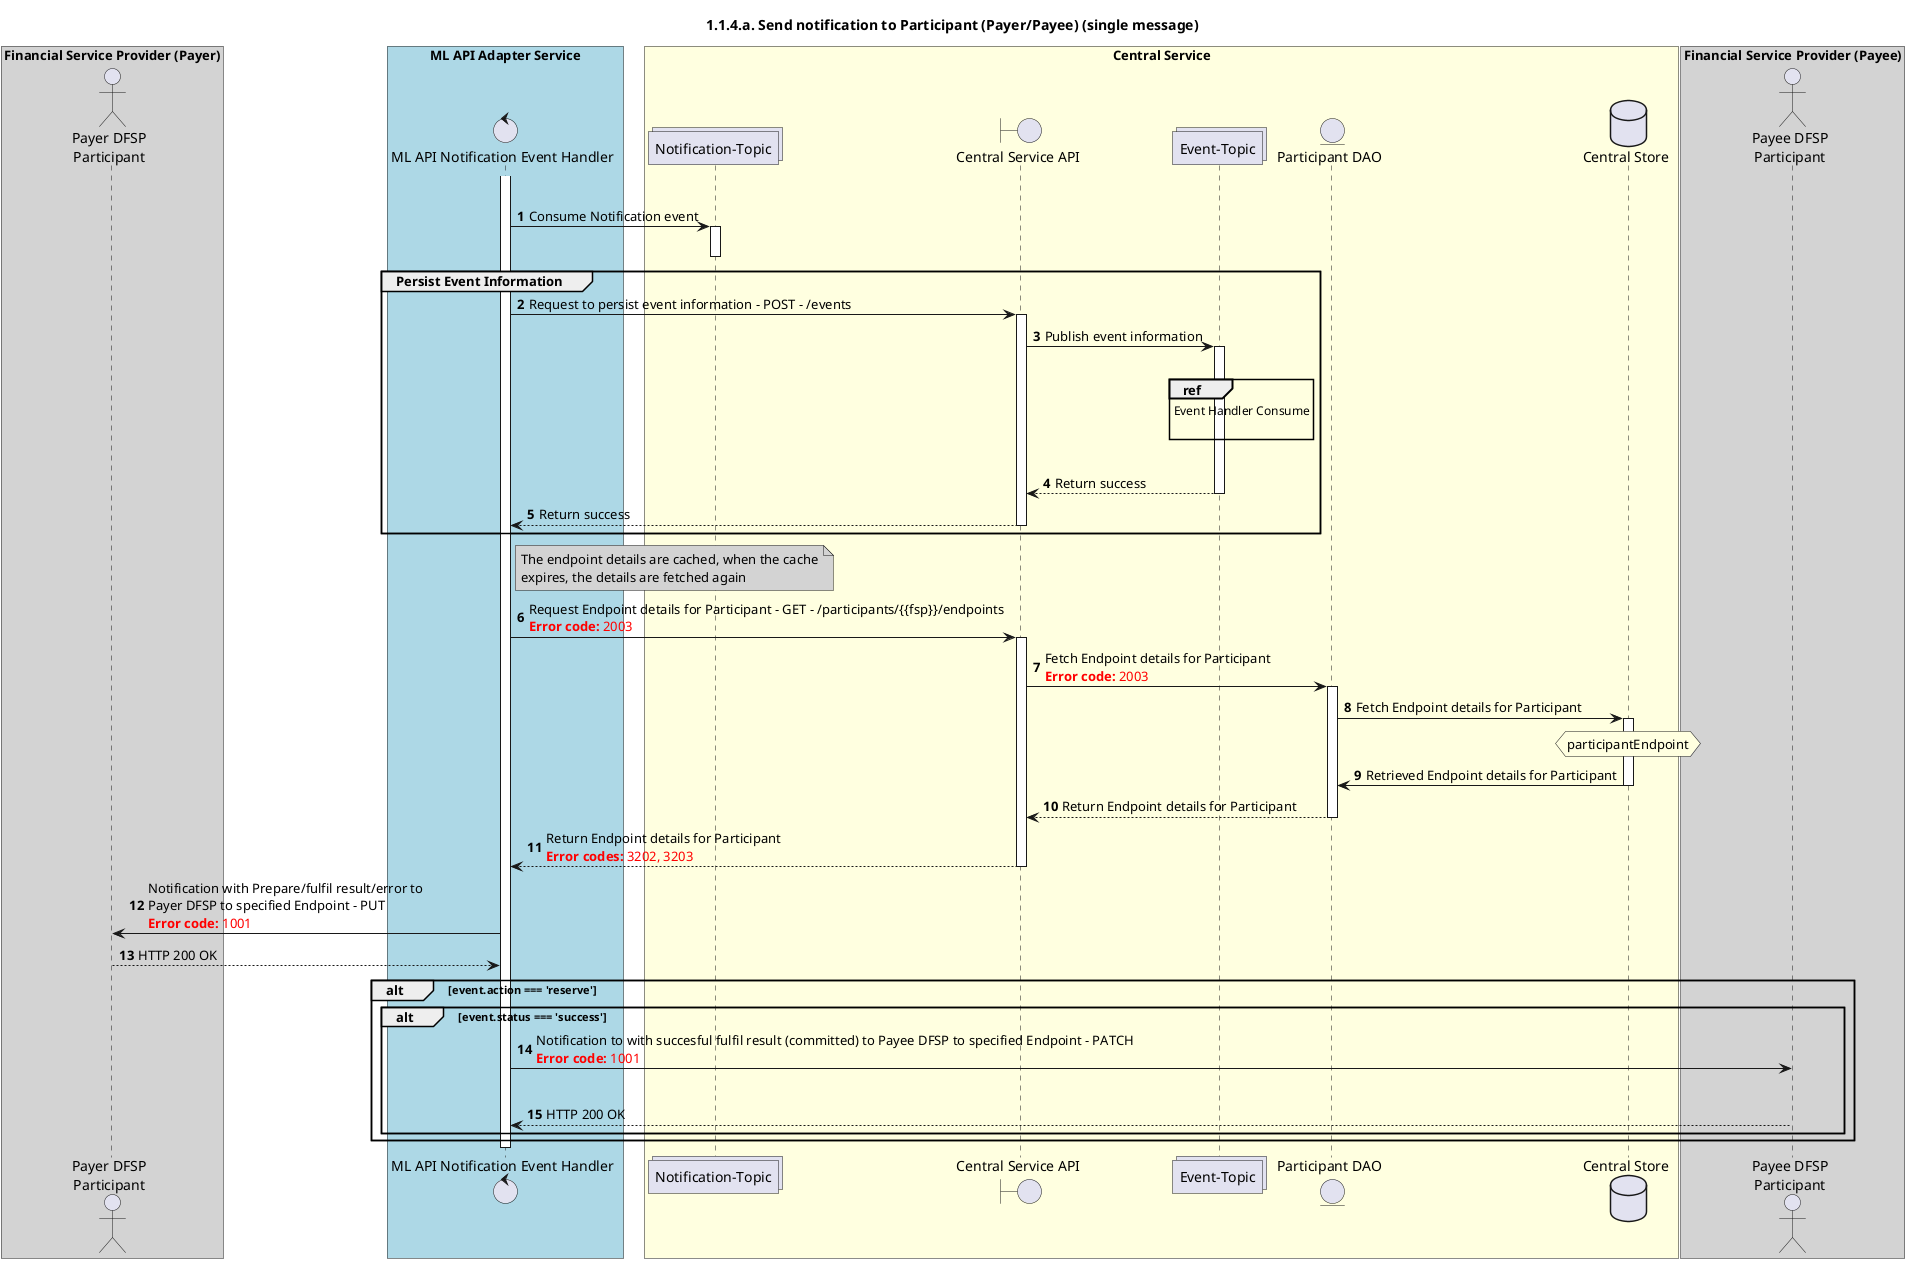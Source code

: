 /'*****
 License
 --------------
 Copyright © 2017 Bill & Melinda Gates Foundation
 The Mojaloop files are made available by the Bill & Melinda Gates Foundation under the Apache License, Version 2.0 (the "License") and you may not use these files except in compliance with the License. You may obtain a copy of the License at
 http://www.apache.org/licenses/LICENSE-2.0
 Unless required by applicable law or agreed to in writing, the Mojaloop files are distributed on an "AS IS" BASIS, WITHOUT WARRANTIES OR CONDITIONS OF ANY KIND, either express or implied. See the License for the specific language governing permissions and limitations under the License.
 Contributors
 --------------
 This is the official list of the Mojaloop project contributors for this file.
 Names of the original copyright holders (individuals or organizations)
 should be listed with a '*' in the first column. People who have
 contributed from an organization can be listed under the organization
 that actually holds the copyright for their contributions (see the
 Gates Foundation organization for an example). Those individuals should have
 their names indented and be marked with a '-'. Email address can be added
 optionally within square brackets <email>.
 * Gates Foundation
 - Name Surname <name.surname@gatesfoundation.com>

 * Georgi Georgiev <georgi.georgiev@modusbox.com>
 * Miguel de Barros <miguel.debarros@modusbox.com>
 * Shashikant Hirugade <shashikant.hirugade@modusbox.com>
 --------------
 ******'/

@startuml
' declate title
title 1.1.4.a. Send notification to Participant (Payer/Payee) (single message)

autonumber

' Actor Keys:
'   actor - Payer DFSP, Payee DFSP
'   boundary - APIs/Interfaces, etc
'   collections - Kafka Topics
'   control - Kafka Consumers
'   entity - Database Access Objects
'   database - Database Persistance Store

' declare actors
actor "Payer DFSP\nParticipant" as PAYER_DFSP
actor "Payee DFSP\nParticipant" as PAYEE_DFSP
control "ML API Notification Event Handler" as NOTIFY_HANDLER
boundary "Central Service API" as CSAPI
collections "Notification-Topic" as TOPIC_NOTIFICATIONS
collections "Event-Topic" as TOPIC_EVENTS
entity "Participant DAO" as PARTICIPANT_DAO
database "Central Store" as DB

box "Financial Service Provider (Payer)" #lightGray
	participant PAYER_DFSP
end box

box "ML API Adapter Service" #LightBlue
	participant NOTIFY_HANDLER
end box

box "Central Service" #LightYellow
    participant TOPIC_NOTIFICATIONS
    participant CSAPI
    participant TOPIC_EVENTS
    participant PARTICIPANT_DAO
    participant DB
end box

box "Financial Service Provider (Payee)" #lightGray
	participant PAYEE_DFSP
end box

' start flow
activate NOTIFY_HANDLER
group Send notification to Participants
    TOPIC_NOTIFICATIONS <- NOTIFY_HANDLER: Consume Notification event
    activate TOPIC_NOTIFICATIONS
    deactivate TOPIC_NOTIFICATIONS

    group Persist Event Information
        NOTIFY_HANDLER -> CSAPI: Request to persist event information - POST - /events
        activate CSAPI
        CSAPI -> TOPIC_EVENTS: Publish event information
        activate TOPIC_EVENTS
        |||
        ref over TOPIC_EVENTS :  Event Handler Consume\n
        |||
        TOPIC_EVENTS --> CSAPI: Return success
        deactivate TOPIC_EVENTS
        CSAPI --> NOTIFY_HANDLER: Return success
        deactivate CSAPI
    end
    note right of NOTIFY_HANDLER #lightgray
        The endpoint details are cached, when the cache
        expires, the details are fetched again
    end note
    NOTIFY_HANDLER -> CSAPI: Request Endpoint details for Participant - GET - /participants/{{fsp}}/endpoints\n<color #FF0000><b>Error code:</b> 2003</color>

    activate CSAPI
    CSAPI -> PARTICIPANT_DAO: Fetch Endpoint details for Participant\n<color #FF0000><b>Error code:</b> 2003</color>
    activate PARTICIPANT_DAO
    PARTICIPANT_DAO -> DB: Fetch Endpoint details for Participant
    activate DB
    hnote over DB #lightyellow
        participantEndpoint
    end note
    DB -> PARTICIPANT_DAO: Retrieved Endpoint details for Participant
    deactivate DB
    PARTICIPANT_DAO --> CSAPI: Return Endpoint details for Participant
    deactivate PARTICIPANT_DAO
    CSAPI --> NOTIFY_HANDLER: Return Endpoint details for Participant\n<color #FF0000><b>Error codes:</b> 3202, 3203</color>
    deactivate CSAPI
    NOTIFY_HANDLER -> PAYER_DFSP: Notification with Prepare/fulfil result/error to \nPayer DFSP to specified Endpoint - PUT \n<color #FF0000><b>Error code:</b> 1001</color>
    NOTIFY_HANDLER <-- PAYER_DFSP: HTTP 200 OK 
    alt event.action === 'reserve'
        alt event.status === 'success'
        NOTIFY_HANDLER -> PAYEE_DFSP: Notification to with succesful fulfil result (committed) to Payee DFSP to specified Endpoint - PATCH \n<color #FF0000><b>Error code:</b> 1001</color>
        |||
        NOTIFY_HANDLER <-- PAYEE_DFSP: HTTP 200 OK 
    end
end
deactivate NOTIFY_HANDLER
@enduml

